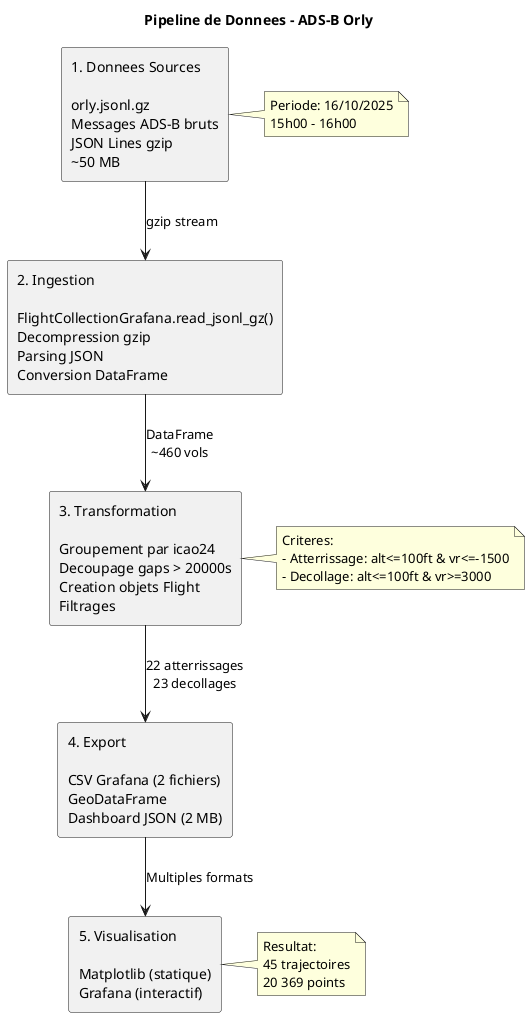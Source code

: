 @startuml Pipeline_Donnees_Simple

title Pipeline de Donnees - ADS-B Orly

' Source
rectangle "1. Donnees Sources\n\norly.jsonl.gz\nMessages ADS-B bruts\nJSON Lines gzip\n~50 MB" as source

' Ingestion
rectangle "2. Ingestion\n\nFlightCollectionGrafana.read_jsonl_gz()\nDecompression gzip\nParsing JSON\nConversion DataFrame" as ingestion

' Transformation
rectangle "3. Transformation\n\nGroupement par icao24\nDecoupage gaps > 20000s\nCreation objets Flight\nFiltrages" as transform

' Export
rectangle "4. Export\n\nCSV Grafana (2 fichiers)\nGeoDataFrame\nDashboard JSON (2 MB)" as export

' Visualisation
rectangle "5. Visualisation\n\nMatplotlib (statique)\nGrafana (interactif)" as viz

' Flux
source -down-> ingestion : "gzip stream"
ingestion -down-> transform : "DataFrame\n~460 vols"
transform -down-> export : "22 atterrissages\n23 decollages"
export -down-> viz : "Multiples formats"

' Notes
note right of source
    Periode: 16/10/2025
    15h00 - 16h00
end note

note right of transform
    Criteres:
    - Atterrissage: alt<=100ft & vr<=-1500
    - Decollage: alt<=100ft & vr>=3000
end note

note right of viz
    Resultat:
    45 trajectoires
    20 369 points
end note

@enduml
